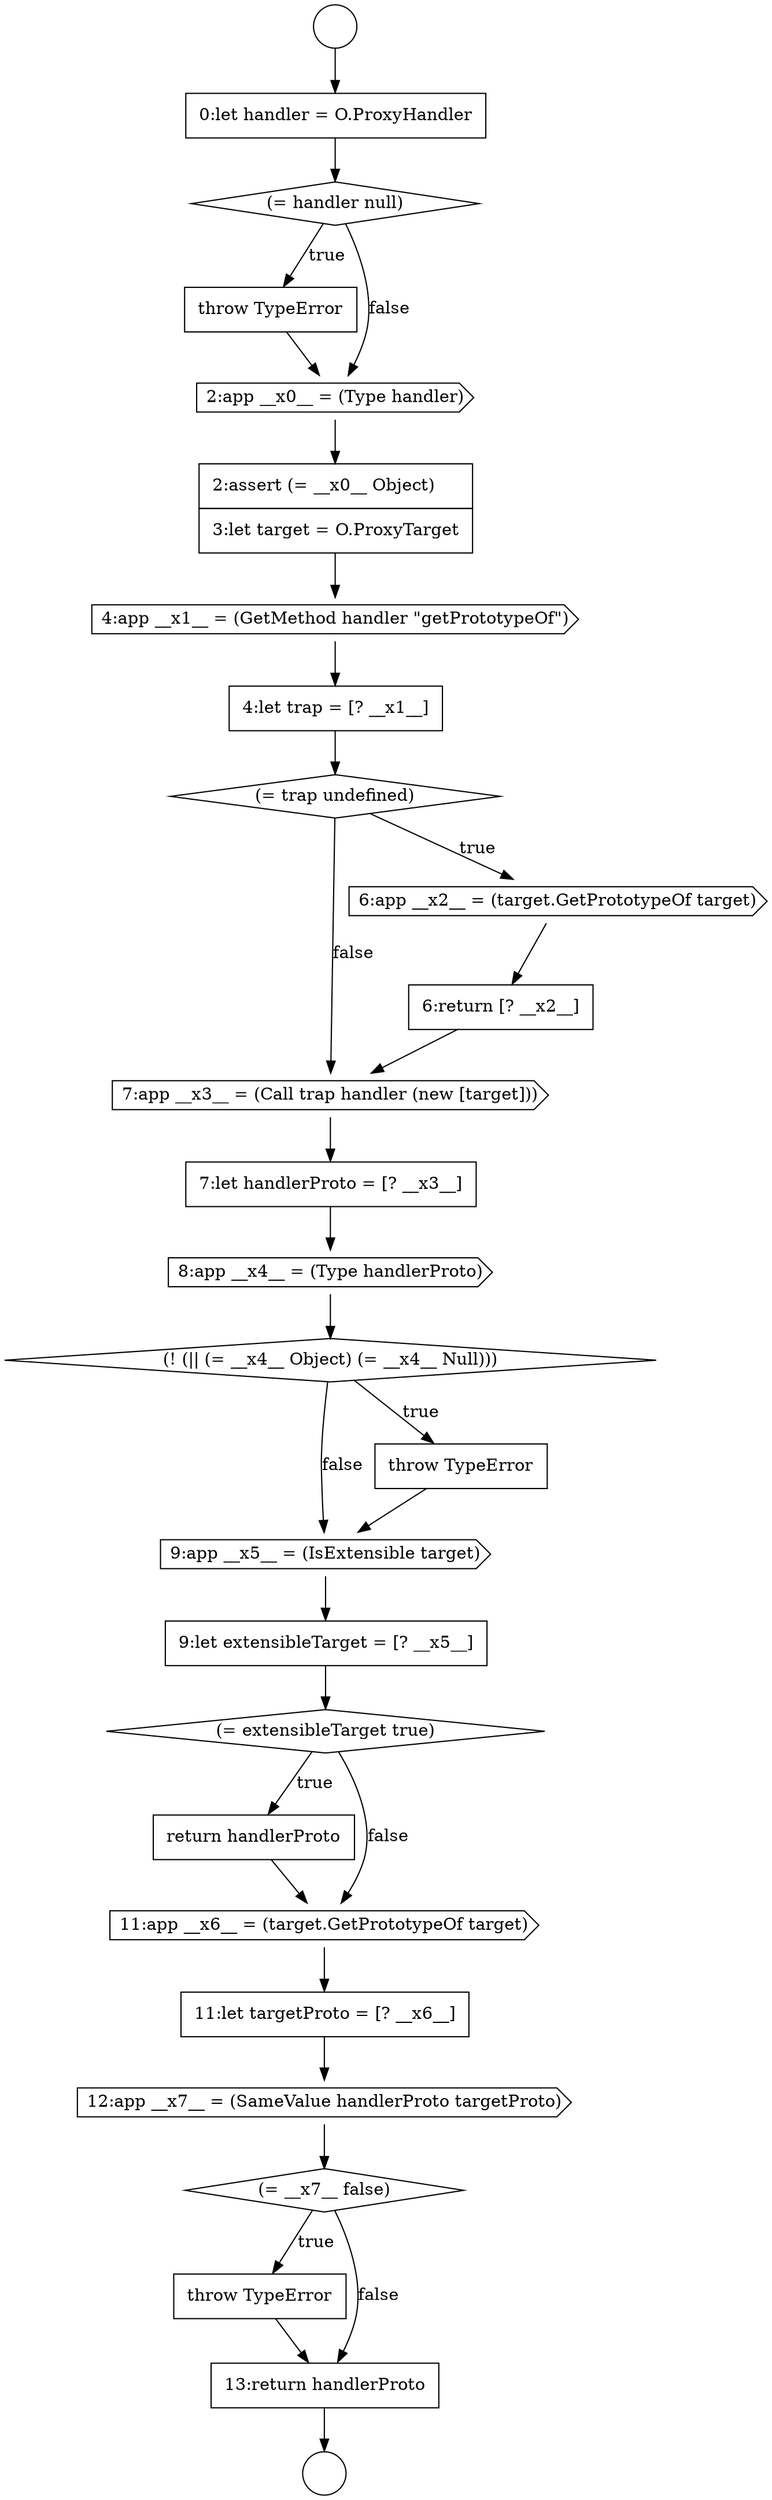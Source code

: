 digraph {
  node2630 [shape=diamond, label=<<font color="black">(= trap undefined)</font>> color="black" fillcolor="white" style=filled]
  node2627 [shape=none, margin=0, label=<<font color="black">
    <table border="0" cellborder="1" cellspacing="0" cellpadding="10">
      <tr><td align="left">2:assert (= __x0__ Object)</td></tr>
      <tr><td align="left">3:let target = O.ProxyTarget</td></tr>
    </table>
  </font>> color="black" fillcolor="white" style=filled]
  node2635 [shape=cds, label=<<font color="black">8:app __x4__ = (Type handlerProto)</font>> color="black" fillcolor="white" style=filled]
  node2639 [shape=none, margin=0, label=<<font color="black">
    <table border="0" cellborder="1" cellspacing="0" cellpadding="10">
      <tr><td align="left">9:let extensibleTarget = [? __x5__]</td></tr>
    </table>
  </font>> color="black" fillcolor="white" style=filled]
  node2628 [shape=cds, label=<<font color="black">4:app __x1__ = (GetMethod handler &quot;getPrototypeOf&quot;)</font>> color="black" fillcolor="white" style=filled]
  node2633 [shape=cds, label=<<font color="black">7:app __x3__ = (Call trap handler (new [target]))</font>> color="black" fillcolor="white" style=filled]
  node2629 [shape=none, margin=0, label=<<font color="black">
    <table border="0" cellborder="1" cellspacing="0" cellpadding="10">
      <tr><td align="left">4:let trap = [? __x1__]</td></tr>
    </table>
  </font>> color="black" fillcolor="white" style=filled]
  node2623 [shape=none, margin=0, label=<<font color="black">
    <table border="0" cellborder="1" cellspacing="0" cellpadding="10">
      <tr><td align="left">0:let handler = O.ProxyHandler</td></tr>
    </table>
  </font>> color="black" fillcolor="white" style=filled]
  node2636 [shape=diamond, label=<<font color="black">(! (|| (= __x4__ Object) (= __x4__ Null)))</font>> color="black" fillcolor="white" style=filled]
  node2640 [shape=diamond, label=<<font color="black">(= extensibleTarget true)</font>> color="black" fillcolor="white" style=filled]
  node2622 [shape=circle label=" " color="black" fillcolor="white" style=filled]
  node2644 [shape=cds, label=<<font color="black">12:app __x7__ = (SameValue handlerProto targetProto)</font>> color="black" fillcolor="white" style=filled]
  node2646 [shape=none, margin=0, label=<<font color="black">
    <table border="0" cellborder="1" cellspacing="0" cellpadding="10">
      <tr><td align="left">throw TypeError</td></tr>
    </table>
  </font>> color="black" fillcolor="white" style=filled]
  node2641 [shape=none, margin=0, label=<<font color="black">
    <table border="0" cellborder="1" cellspacing="0" cellpadding="10">
      <tr><td align="left">return handlerProto</td></tr>
    </table>
  </font>> color="black" fillcolor="white" style=filled]
  node2621 [shape=circle label=" " color="black" fillcolor="white" style=filled]
  node2631 [shape=cds, label=<<font color="black">6:app __x2__ = (target.GetPrototypeOf target)</font>> color="black" fillcolor="white" style=filled]
  node2638 [shape=cds, label=<<font color="black">9:app __x5__ = (IsExtensible target)</font>> color="black" fillcolor="white" style=filled]
  node2634 [shape=none, margin=0, label=<<font color="black">
    <table border="0" cellborder="1" cellspacing="0" cellpadding="10">
      <tr><td align="left">7:let handlerProto = [? __x3__]</td></tr>
    </table>
  </font>> color="black" fillcolor="white" style=filled]
  node2645 [shape=diamond, label=<<font color="black">(= __x7__ false)</font>> color="black" fillcolor="white" style=filled]
  node2642 [shape=cds, label=<<font color="black">11:app __x6__ = (target.GetPrototypeOf target)</font>> color="black" fillcolor="white" style=filled]
  node2624 [shape=diamond, label=<<font color="black">(= handler null)</font>> color="black" fillcolor="white" style=filled]
  node2637 [shape=none, margin=0, label=<<font color="black">
    <table border="0" cellborder="1" cellspacing="0" cellpadding="10">
      <tr><td align="left">throw TypeError</td></tr>
    </table>
  </font>> color="black" fillcolor="white" style=filled]
  node2632 [shape=none, margin=0, label=<<font color="black">
    <table border="0" cellborder="1" cellspacing="0" cellpadding="10">
      <tr><td align="left">6:return [? __x2__]</td></tr>
    </table>
  </font>> color="black" fillcolor="white" style=filled]
  node2625 [shape=none, margin=0, label=<<font color="black">
    <table border="0" cellborder="1" cellspacing="0" cellpadding="10">
      <tr><td align="left">throw TypeError</td></tr>
    </table>
  </font>> color="black" fillcolor="white" style=filled]
  node2647 [shape=none, margin=0, label=<<font color="black">
    <table border="0" cellborder="1" cellspacing="0" cellpadding="10">
      <tr><td align="left">13:return handlerProto</td></tr>
    </table>
  </font>> color="black" fillcolor="white" style=filled]
  node2626 [shape=cds, label=<<font color="black">2:app __x0__ = (Type handler)</font>> color="black" fillcolor="white" style=filled]
  node2643 [shape=none, margin=0, label=<<font color="black">
    <table border="0" cellborder="1" cellspacing="0" cellpadding="10">
      <tr><td align="left">11:let targetProto = [? __x6__]</td></tr>
    </table>
  </font>> color="black" fillcolor="white" style=filled]
  node2632 -> node2633 [ color="black"]
  node2645 -> node2646 [label=<<font color="black">true</font>> color="black"]
  node2645 -> node2647 [label=<<font color="black">false</font>> color="black"]
  node2634 -> node2635 [ color="black"]
  node2647 -> node2622 [ color="black"]
  node2642 -> node2643 [ color="black"]
  node2627 -> node2628 [ color="black"]
  node2641 -> node2642 [ color="black"]
  node2635 -> node2636 [ color="black"]
  node2644 -> node2645 [ color="black"]
  node2630 -> node2631 [label=<<font color="black">true</font>> color="black"]
  node2630 -> node2633 [label=<<font color="black">false</font>> color="black"]
  node2624 -> node2625 [label=<<font color="black">true</font>> color="black"]
  node2624 -> node2626 [label=<<font color="black">false</font>> color="black"]
  node2639 -> node2640 [ color="black"]
  node2631 -> node2632 [ color="black"]
  node2638 -> node2639 [ color="black"]
  node2626 -> node2627 [ color="black"]
  node2637 -> node2638 [ color="black"]
  node2625 -> node2626 [ color="black"]
  node2633 -> node2634 [ color="black"]
  node2621 -> node2623 [ color="black"]
  node2628 -> node2629 [ color="black"]
  node2623 -> node2624 [ color="black"]
  node2643 -> node2644 [ color="black"]
  node2629 -> node2630 [ color="black"]
  node2640 -> node2641 [label=<<font color="black">true</font>> color="black"]
  node2640 -> node2642 [label=<<font color="black">false</font>> color="black"]
  node2646 -> node2647 [ color="black"]
  node2636 -> node2637 [label=<<font color="black">true</font>> color="black"]
  node2636 -> node2638 [label=<<font color="black">false</font>> color="black"]
}
